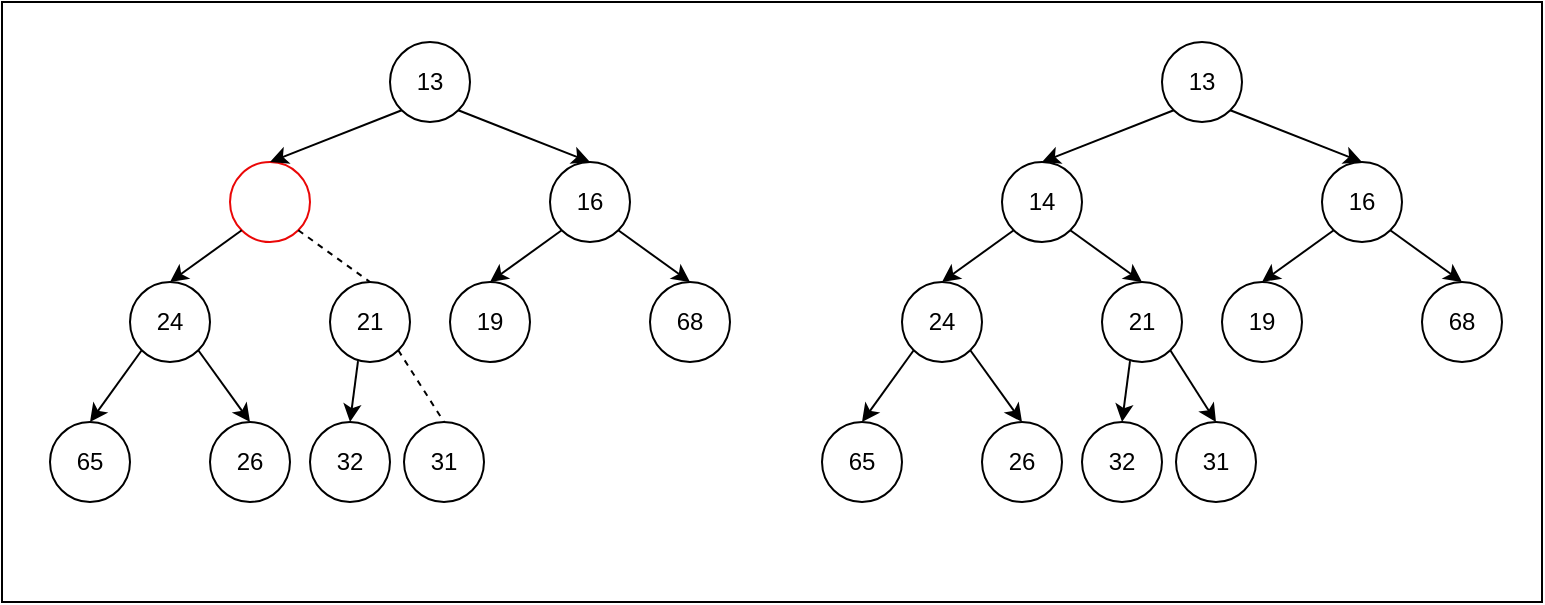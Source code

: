 <mxfile version="20.8.23" type="device"><diagram name="第 1 页" id="7sY6tHX9zzgnkYyoVr7b"><mxGraphModel dx="875" dy="516" grid="1" gridSize="10" guides="1" tooltips="1" connect="1" arrows="1" fold="1" page="1" pageScale="1" pageWidth="827" pageHeight="1169" math="0" shadow="0"><root><mxCell id="0"/><mxCell id="1" parent="0"/><mxCell id="XBVQCC2M_ZoCRX-VeNXW-119" value="" style="rounded=0;whiteSpace=wrap;html=1;strokeColor=#000000;fontColor=#000000;" vertex="1" parent="1"><mxGeometry x="50" y="90" width="770" height="300" as="geometry"/></mxCell><mxCell id="XBVQCC2M_ZoCRX-VeNXW-68" value="13" style="ellipse;whiteSpace=wrap;html=1;aspect=fixed;" vertex="1" parent="1"><mxGeometry x="244" y="110" width="40" height="40" as="geometry"/></mxCell><mxCell id="XBVQCC2M_ZoCRX-VeNXW-69" value="" style="ellipse;whiteSpace=wrap;html=1;aspect=fixed;strokeColor=#EA0707;" vertex="1" parent="1"><mxGeometry x="164" y="170" width="40" height="40" as="geometry"/></mxCell><mxCell id="XBVQCC2M_ZoCRX-VeNXW-70" value="16" style="ellipse;whiteSpace=wrap;html=1;aspect=fixed;" vertex="1" parent="1"><mxGeometry x="324" y="170" width="40" height="40" as="geometry"/></mxCell><mxCell id="XBVQCC2M_ZoCRX-VeNXW-71" value="24" style="ellipse;whiteSpace=wrap;html=1;aspect=fixed;" vertex="1" parent="1"><mxGeometry x="114" y="230" width="40" height="40" as="geometry"/></mxCell><mxCell id="XBVQCC2M_ZoCRX-VeNXW-72" value="68" style="ellipse;whiteSpace=wrap;html=1;aspect=fixed;" vertex="1" parent="1"><mxGeometry x="374" y="230" width="40" height="40" as="geometry"/></mxCell><mxCell id="XBVQCC2M_ZoCRX-VeNXW-73" value="19" style="ellipse;whiteSpace=wrap;html=1;aspect=fixed;" vertex="1" parent="1"><mxGeometry x="274" y="230" width="40" height="40" as="geometry"/></mxCell><mxCell id="XBVQCC2M_ZoCRX-VeNXW-74" value="21" style="ellipse;whiteSpace=wrap;html=1;aspect=fixed;strokeColor=#000000;" vertex="1" parent="1"><mxGeometry x="214" y="230" width="40" height="40" as="geometry"/></mxCell><mxCell id="XBVQCC2M_ZoCRX-VeNXW-75" value="65" style="ellipse;whiteSpace=wrap;html=1;aspect=fixed;" vertex="1" parent="1"><mxGeometry x="74" y="300" width="40" height="40" as="geometry"/></mxCell><mxCell id="XBVQCC2M_ZoCRX-VeNXW-76" value="32" style="ellipse;whiteSpace=wrap;html=1;aspect=fixed;" vertex="1" parent="1"><mxGeometry x="204" y="300" width="40" height="40" as="geometry"/></mxCell><mxCell id="XBVQCC2M_ZoCRX-VeNXW-77" value="26" style="ellipse;whiteSpace=wrap;html=1;aspect=fixed;" vertex="1" parent="1"><mxGeometry x="154" y="300" width="40" height="40" as="geometry"/></mxCell><mxCell id="XBVQCC2M_ZoCRX-VeNXW-78" value="" style="endArrow=classic;html=1;rounded=0;entryX=0.5;entryY=0;entryDx=0;entryDy=0;exitX=0;exitY=1;exitDx=0;exitDy=0;" edge="1" parent="1" source="XBVQCC2M_ZoCRX-VeNXW-68" target="XBVQCC2M_ZoCRX-VeNXW-69"><mxGeometry width="50" height="50" relative="1" as="geometry"><mxPoint x="244" y="170" as="sourcePoint"/><mxPoint x="354" y="260" as="targetPoint"/></mxGeometry></mxCell><mxCell id="XBVQCC2M_ZoCRX-VeNXW-79" value="" style="endArrow=classic;html=1;rounded=0;entryX=0.5;entryY=0;entryDx=0;entryDy=0;exitX=1;exitY=1;exitDx=0;exitDy=0;" edge="1" parent="1" source="XBVQCC2M_ZoCRX-VeNXW-68" target="XBVQCC2M_ZoCRX-VeNXW-70"><mxGeometry width="50" height="50" relative="1" as="geometry"><mxPoint x="334" y="130" as="sourcePoint"/><mxPoint x="208" y="186" as="targetPoint"/></mxGeometry></mxCell><mxCell id="XBVQCC2M_ZoCRX-VeNXW-80" value="" style="endArrow=classic;html=1;rounded=0;entryX=0.5;entryY=0;entryDx=0;entryDy=0;exitX=0;exitY=1;exitDx=0;exitDy=0;" edge="1" parent="1" source="XBVQCC2M_ZoCRX-VeNXW-69" target="XBVQCC2M_ZoCRX-VeNXW-71"><mxGeometry width="50" height="50" relative="1" as="geometry"><mxPoint x="260" y="154" as="sourcePoint"/><mxPoint x="208" y="186" as="targetPoint"/></mxGeometry></mxCell><mxCell id="XBVQCC2M_ZoCRX-VeNXW-82" value="" style="endArrow=classic;html=1;rounded=0;entryX=0.5;entryY=0;entryDx=0;entryDy=0;exitX=0;exitY=1;exitDx=0;exitDy=0;" edge="1" parent="1" source="XBVQCC2M_ZoCRX-VeNXW-71" target="XBVQCC2M_ZoCRX-VeNXW-75"><mxGeometry width="50" height="50" relative="1" as="geometry"><mxPoint x="180" y="214" as="sourcePoint"/><mxPoint x="158" y="246" as="targetPoint"/></mxGeometry></mxCell><mxCell id="XBVQCC2M_ZoCRX-VeNXW-83" value="" style="endArrow=classic;html=1;rounded=0;entryX=0.5;entryY=0;entryDx=0;entryDy=0;exitX=1;exitY=1;exitDx=0;exitDy=0;" edge="1" parent="1" source="XBVQCC2M_ZoCRX-VeNXW-71" target="XBVQCC2M_ZoCRX-VeNXW-77"><mxGeometry width="50" height="50" relative="1" as="geometry"><mxPoint x="130" y="274" as="sourcePoint"/><mxPoint x="104" y="310" as="targetPoint"/></mxGeometry></mxCell><mxCell id="XBVQCC2M_ZoCRX-VeNXW-84" value="" style="endArrow=classic;html=1;rounded=0;entryX=0.5;entryY=0;entryDx=0;entryDy=0;exitX=0.35;exitY=0.988;exitDx=0;exitDy=0;exitPerimeter=0;" edge="1" parent="1" source="XBVQCC2M_ZoCRX-VeNXW-74" target="XBVQCC2M_ZoCRX-VeNXW-76"><mxGeometry width="50" height="50" relative="1" as="geometry"><mxPoint x="158" y="274" as="sourcePoint"/><mxPoint x="184" y="310" as="targetPoint"/></mxGeometry></mxCell><mxCell id="XBVQCC2M_ZoCRX-VeNXW-85" value="" style="endArrow=classic;html=1;rounded=0;entryX=0.5;entryY=0;entryDx=0;entryDy=0;exitX=0;exitY=1;exitDx=0;exitDy=0;" edge="1" parent="1" source="XBVQCC2M_ZoCRX-VeNXW-70" target="XBVQCC2M_ZoCRX-VeNXW-73"><mxGeometry width="50" height="50" relative="1" as="geometry"><mxPoint x="238" y="280" as="sourcePoint"/><mxPoint x="234" y="310" as="targetPoint"/></mxGeometry></mxCell><mxCell id="XBVQCC2M_ZoCRX-VeNXW-86" value="" style="endArrow=classic;html=1;rounded=0;entryX=0.5;entryY=0;entryDx=0;entryDy=0;exitX=1;exitY=1;exitDx=0;exitDy=0;" edge="1" parent="1" source="XBVQCC2M_ZoCRX-VeNXW-70" target="XBVQCC2M_ZoCRX-VeNXW-72"><mxGeometry width="50" height="50" relative="1" as="geometry"><mxPoint x="340" y="214" as="sourcePoint"/><mxPoint x="304" y="240" as="targetPoint"/></mxGeometry></mxCell><mxCell id="XBVQCC2M_ZoCRX-VeNXW-88" value="31" style="ellipse;whiteSpace=wrap;html=1;aspect=fixed;strokeColor=#000000;" vertex="1" parent="1"><mxGeometry x="251" y="300" width="40" height="40" as="geometry"/></mxCell><mxCell id="XBVQCC2M_ZoCRX-VeNXW-91" value="" style="endArrow=none;dashed=1;html=1;rounded=0;strokeColor=#000000;fontColor=#000000;exitX=1;exitY=1;exitDx=0;exitDy=0;entryX=0.5;entryY=0;entryDx=0;entryDy=0;" edge="1" parent="1" source="XBVQCC2M_ZoCRX-VeNXW-74" target="XBVQCC2M_ZoCRX-VeNXW-88"><mxGeometry width="50" height="50" relative="1" as="geometry"><mxPoint x="24" y="280" as="sourcePoint"/><mxPoint x="64" y="320" as="targetPoint"/></mxGeometry></mxCell><mxCell id="XBVQCC2M_ZoCRX-VeNXW-92" value="" style="endArrow=none;dashed=1;html=1;rounded=0;strokeColor=#000000;fontColor=#000000;exitX=1;exitY=1;exitDx=0;exitDy=0;entryX=0.5;entryY=0;entryDx=0;entryDy=0;" edge="1" parent="1" source="XBVQCC2M_ZoCRX-VeNXW-69" target="XBVQCC2M_ZoCRX-VeNXW-74"><mxGeometry width="50" height="50" relative="1" as="geometry"><mxPoint x="258" y="274" as="sourcePoint"/><mxPoint x="281" y="310" as="targetPoint"/></mxGeometry></mxCell><mxCell id="XBVQCC2M_ZoCRX-VeNXW-96" value="13" style="ellipse;whiteSpace=wrap;html=1;aspect=fixed;" vertex="1" parent="1"><mxGeometry x="630" y="110" width="40" height="40" as="geometry"/></mxCell><mxCell id="XBVQCC2M_ZoCRX-VeNXW-97" value="14" style="ellipse;whiteSpace=wrap;html=1;aspect=fixed;strokeColor=#000000;" vertex="1" parent="1"><mxGeometry x="550" y="170" width="40" height="40" as="geometry"/></mxCell><mxCell id="XBVQCC2M_ZoCRX-VeNXW-98" value="16" style="ellipse;whiteSpace=wrap;html=1;aspect=fixed;" vertex="1" parent="1"><mxGeometry x="710" y="170" width="40" height="40" as="geometry"/></mxCell><mxCell id="XBVQCC2M_ZoCRX-VeNXW-99" value="24" style="ellipse;whiteSpace=wrap;html=1;aspect=fixed;" vertex="1" parent="1"><mxGeometry x="500" y="230" width="40" height="40" as="geometry"/></mxCell><mxCell id="XBVQCC2M_ZoCRX-VeNXW-100" value="68" style="ellipse;whiteSpace=wrap;html=1;aspect=fixed;" vertex="1" parent="1"><mxGeometry x="760" y="230" width="40" height="40" as="geometry"/></mxCell><mxCell id="XBVQCC2M_ZoCRX-VeNXW-101" value="19" style="ellipse;whiteSpace=wrap;html=1;aspect=fixed;" vertex="1" parent="1"><mxGeometry x="660" y="230" width="40" height="40" as="geometry"/></mxCell><mxCell id="XBVQCC2M_ZoCRX-VeNXW-102" value="21" style="ellipse;whiteSpace=wrap;html=1;aspect=fixed;strokeColor=#000000;" vertex="1" parent="1"><mxGeometry x="600" y="230" width="40" height="40" as="geometry"/></mxCell><mxCell id="XBVQCC2M_ZoCRX-VeNXW-103" value="65" style="ellipse;whiteSpace=wrap;html=1;aspect=fixed;" vertex="1" parent="1"><mxGeometry x="460" y="300" width="40" height="40" as="geometry"/></mxCell><mxCell id="XBVQCC2M_ZoCRX-VeNXW-104" value="32" style="ellipse;whiteSpace=wrap;html=1;aspect=fixed;" vertex="1" parent="1"><mxGeometry x="590" y="300" width="40" height="40" as="geometry"/></mxCell><mxCell id="XBVQCC2M_ZoCRX-VeNXW-105" value="26" style="ellipse;whiteSpace=wrap;html=1;aspect=fixed;" vertex="1" parent="1"><mxGeometry x="540" y="300" width="40" height="40" as="geometry"/></mxCell><mxCell id="XBVQCC2M_ZoCRX-VeNXW-106" value="" style="endArrow=classic;html=1;rounded=0;entryX=0.5;entryY=0;entryDx=0;entryDy=0;exitX=0;exitY=1;exitDx=0;exitDy=0;" edge="1" parent="1" source="XBVQCC2M_ZoCRX-VeNXW-96" target="XBVQCC2M_ZoCRX-VeNXW-97"><mxGeometry width="50" height="50" relative="1" as="geometry"><mxPoint x="630" y="170" as="sourcePoint"/><mxPoint x="740" y="260" as="targetPoint"/></mxGeometry></mxCell><mxCell id="XBVQCC2M_ZoCRX-VeNXW-107" value="" style="endArrow=classic;html=1;rounded=0;entryX=0.5;entryY=0;entryDx=0;entryDy=0;exitX=1;exitY=1;exitDx=0;exitDy=0;" edge="1" parent="1" source="XBVQCC2M_ZoCRX-VeNXW-96" target="XBVQCC2M_ZoCRX-VeNXW-98"><mxGeometry width="50" height="50" relative="1" as="geometry"><mxPoint x="720" y="130" as="sourcePoint"/><mxPoint x="594" y="186" as="targetPoint"/></mxGeometry></mxCell><mxCell id="XBVQCC2M_ZoCRX-VeNXW-108" value="" style="endArrow=classic;html=1;rounded=0;entryX=0.5;entryY=0;entryDx=0;entryDy=0;exitX=0;exitY=1;exitDx=0;exitDy=0;" edge="1" parent="1" source="XBVQCC2M_ZoCRX-VeNXW-97" target="XBVQCC2M_ZoCRX-VeNXW-99"><mxGeometry width="50" height="50" relative="1" as="geometry"><mxPoint x="646" y="154" as="sourcePoint"/><mxPoint x="594" y="186" as="targetPoint"/></mxGeometry></mxCell><mxCell id="XBVQCC2M_ZoCRX-VeNXW-109" value="" style="endArrow=classic;html=1;rounded=0;entryX=0.5;entryY=0;entryDx=0;entryDy=0;exitX=0;exitY=1;exitDx=0;exitDy=0;" edge="1" parent="1" source="XBVQCC2M_ZoCRX-VeNXW-99" target="XBVQCC2M_ZoCRX-VeNXW-103"><mxGeometry width="50" height="50" relative="1" as="geometry"><mxPoint x="566" y="214" as="sourcePoint"/><mxPoint x="544" y="246" as="targetPoint"/></mxGeometry></mxCell><mxCell id="XBVQCC2M_ZoCRX-VeNXW-110" value="" style="endArrow=classic;html=1;rounded=0;entryX=0.5;entryY=0;entryDx=0;entryDy=0;exitX=1;exitY=1;exitDx=0;exitDy=0;" edge="1" parent="1" source="XBVQCC2M_ZoCRX-VeNXW-99" target="XBVQCC2M_ZoCRX-VeNXW-105"><mxGeometry width="50" height="50" relative="1" as="geometry"><mxPoint x="516" y="274" as="sourcePoint"/><mxPoint x="490" y="310" as="targetPoint"/></mxGeometry></mxCell><mxCell id="XBVQCC2M_ZoCRX-VeNXW-111" value="" style="endArrow=classic;html=1;rounded=0;entryX=0.5;entryY=0;entryDx=0;entryDy=0;exitX=0.35;exitY=0.988;exitDx=0;exitDy=0;exitPerimeter=0;" edge="1" parent="1" source="XBVQCC2M_ZoCRX-VeNXW-102" target="XBVQCC2M_ZoCRX-VeNXW-104"><mxGeometry width="50" height="50" relative="1" as="geometry"><mxPoint x="544" y="274" as="sourcePoint"/><mxPoint x="570" y="310" as="targetPoint"/></mxGeometry></mxCell><mxCell id="XBVQCC2M_ZoCRX-VeNXW-112" value="" style="endArrow=classic;html=1;rounded=0;entryX=0.5;entryY=0;entryDx=0;entryDy=0;exitX=0;exitY=1;exitDx=0;exitDy=0;" edge="1" parent="1" source="XBVQCC2M_ZoCRX-VeNXW-98" target="XBVQCC2M_ZoCRX-VeNXW-101"><mxGeometry width="50" height="50" relative="1" as="geometry"><mxPoint x="624" y="280" as="sourcePoint"/><mxPoint x="620" y="310" as="targetPoint"/></mxGeometry></mxCell><mxCell id="XBVQCC2M_ZoCRX-VeNXW-113" value="" style="endArrow=classic;html=1;rounded=0;entryX=0.5;entryY=0;entryDx=0;entryDy=0;exitX=1;exitY=1;exitDx=0;exitDy=0;" edge="1" parent="1" source="XBVQCC2M_ZoCRX-VeNXW-98" target="XBVQCC2M_ZoCRX-VeNXW-100"><mxGeometry width="50" height="50" relative="1" as="geometry"><mxPoint x="726" y="214" as="sourcePoint"/><mxPoint x="690" y="240" as="targetPoint"/></mxGeometry></mxCell><mxCell id="XBVQCC2M_ZoCRX-VeNXW-114" value="31" style="ellipse;whiteSpace=wrap;html=1;aspect=fixed;strokeColor=#000000;" vertex="1" parent="1"><mxGeometry x="637" y="300" width="40" height="40" as="geometry"/></mxCell><mxCell id="XBVQCC2M_ZoCRX-VeNXW-117" value="" style="endArrow=classic;html=1;rounded=0;strokeColor=#000000;fontColor=#000000;exitX=1;exitY=1;exitDx=0;exitDy=0;entryX=0.5;entryY=0;entryDx=0;entryDy=0;" edge="1" parent="1" source="XBVQCC2M_ZoCRX-VeNXW-97" target="XBVQCC2M_ZoCRX-VeNXW-102"><mxGeometry width="50" height="50" relative="1" as="geometry"><mxPoint x="400" y="320" as="sourcePoint"/><mxPoint x="450" y="270" as="targetPoint"/></mxGeometry></mxCell><mxCell id="XBVQCC2M_ZoCRX-VeNXW-118" value="" style="endArrow=classic;html=1;rounded=0;strokeColor=#000000;fontColor=#000000;exitX=1;exitY=1;exitDx=0;exitDy=0;entryX=0.5;entryY=0;entryDx=0;entryDy=0;" edge="1" parent="1" source="XBVQCC2M_ZoCRX-VeNXW-102" target="XBVQCC2M_ZoCRX-VeNXW-114"><mxGeometry width="50" height="50" relative="1" as="geometry"><mxPoint x="594" y="214" as="sourcePoint"/><mxPoint x="630" y="240" as="targetPoint"/></mxGeometry></mxCell></root></mxGraphModel></diagram></mxfile>